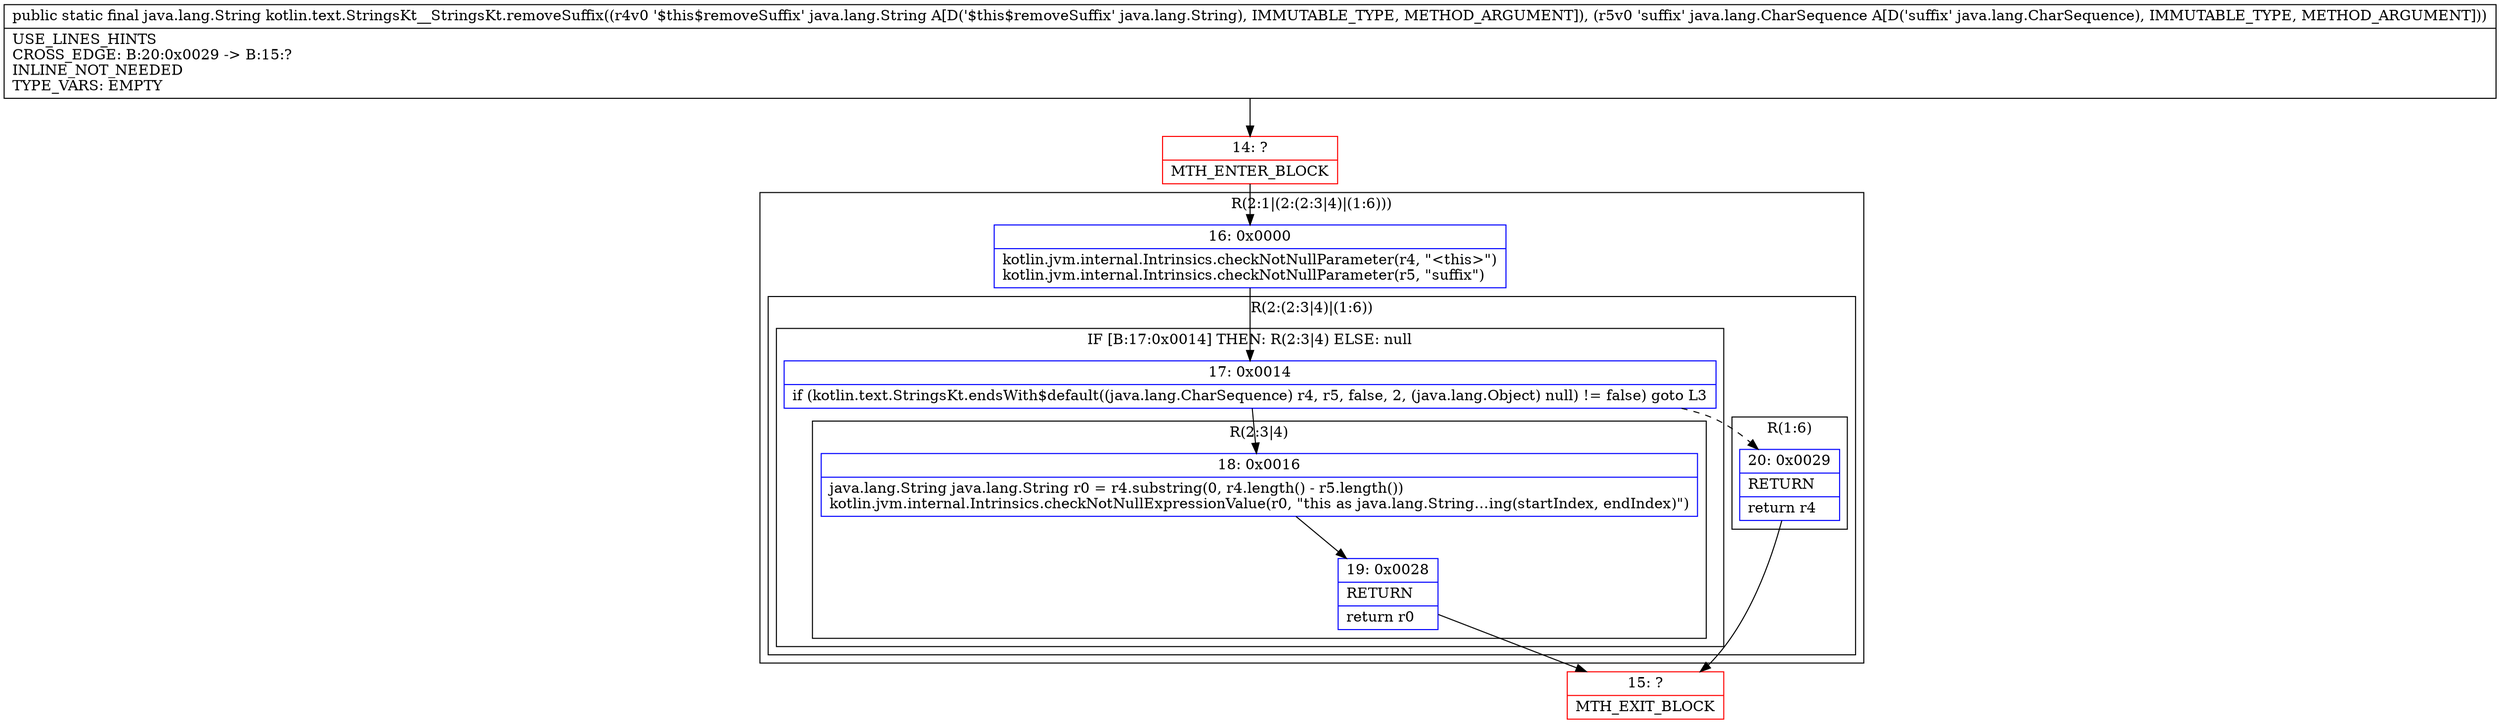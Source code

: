 digraph "CFG forkotlin.text.StringsKt__StringsKt.removeSuffix(Ljava\/lang\/String;Ljava\/lang\/CharSequence;)Ljava\/lang\/String;" {
subgraph cluster_Region_707712555 {
label = "R(2:1|(2:(2:3|4)|(1:6)))";
node [shape=record,color=blue];
Node_16 [shape=record,label="{16\:\ 0x0000|kotlin.jvm.internal.Intrinsics.checkNotNullParameter(r4, \"\<this\>\")\lkotlin.jvm.internal.Intrinsics.checkNotNullParameter(r5, \"suffix\")\l}"];
subgraph cluster_Region_493491812 {
label = "R(2:(2:3|4)|(1:6))";
node [shape=record,color=blue];
subgraph cluster_IfRegion_1488915282 {
label = "IF [B:17:0x0014] THEN: R(2:3|4) ELSE: null";
node [shape=record,color=blue];
Node_17 [shape=record,label="{17\:\ 0x0014|if (kotlin.text.StringsKt.endsWith$default((java.lang.CharSequence) r4, r5, false, 2, (java.lang.Object) null) != false) goto L3\l}"];
subgraph cluster_Region_1075820833 {
label = "R(2:3|4)";
node [shape=record,color=blue];
Node_18 [shape=record,label="{18\:\ 0x0016|java.lang.String java.lang.String r0 = r4.substring(0, r4.length() \- r5.length())\lkotlin.jvm.internal.Intrinsics.checkNotNullExpressionValue(r0, \"this as java.lang.String…ing(startIndex, endIndex)\")\l}"];
Node_19 [shape=record,label="{19\:\ 0x0028|RETURN\l|return r0\l}"];
}
}
subgraph cluster_Region_1254772155 {
label = "R(1:6)";
node [shape=record,color=blue];
Node_20 [shape=record,label="{20\:\ 0x0029|RETURN\l|return r4\l}"];
}
}
}
Node_14 [shape=record,color=red,label="{14\:\ ?|MTH_ENTER_BLOCK\l}"];
Node_15 [shape=record,color=red,label="{15\:\ ?|MTH_EXIT_BLOCK\l}"];
MethodNode[shape=record,label="{public static final java.lang.String kotlin.text.StringsKt__StringsKt.removeSuffix((r4v0 '$this$removeSuffix' java.lang.String A[D('$this$removeSuffix' java.lang.String), IMMUTABLE_TYPE, METHOD_ARGUMENT]), (r5v0 'suffix' java.lang.CharSequence A[D('suffix' java.lang.CharSequence), IMMUTABLE_TYPE, METHOD_ARGUMENT]))  | USE_LINES_HINTS\lCROSS_EDGE: B:20:0x0029 \-\> B:15:?\lINLINE_NOT_NEEDED\lTYPE_VARS: EMPTY\l}"];
MethodNode -> Node_14;Node_16 -> Node_17;
Node_17 -> Node_18;
Node_17 -> Node_20[style=dashed];
Node_18 -> Node_19;
Node_19 -> Node_15;
Node_20 -> Node_15;
Node_14 -> Node_16;
}


